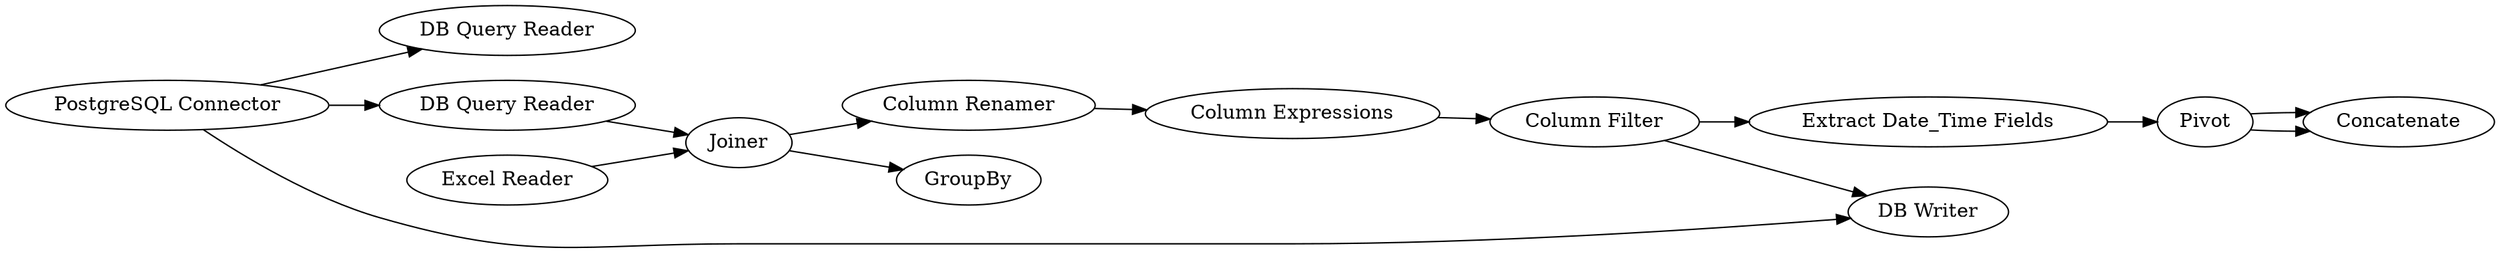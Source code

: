 digraph {
	13 [label="PostgreSQL Connector"]
	14 [label="Excel Reader"]
	42 [label="DB Query Reader"]
	43 [label="DB Query Reader"]
	44 [label=Joiner]
	47 [label="Column Renamer"]
	48 [label="Column Expressions"]
	49 [label="Column Filter"]
	52 [label="DB Writer"]
	53 [label=Pivot]
	54 [label="Extract Date_Time Fields"]
	55 [label=GroupBy]
	56 [label=Concatenate]
	13 -> 43
	13 -> 42
	13 -> 52
	14 -> 44
	43 -> 44
	44 -> 47
	44 -> 55
	47 -> 48
	48 -> 49
	49 -> 52
	49 -> 54
	53 -> 56
	53 -> 56
	54 -> 53
	rankdir=LR
}
